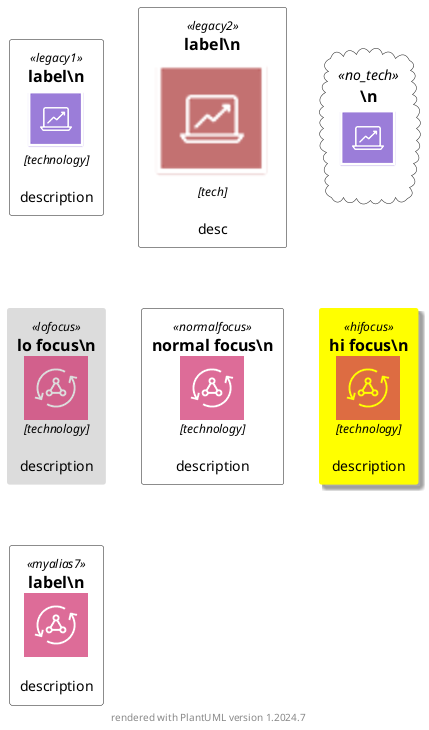 @startuml
'all sprites in a category would be included in an all.puml file for that category
'==================================================================================================




' Colors
' ##################################
!define AWS_COLOR #232F3E
!define AWS_BG_COLOR #FFFFFF
!define AWS_BORDER_COLOR #FF9900
!define AWS_SYMBOL_COLOR AWS_COLOR

' Styling
' ##################################

!define TECHN_FONT_SIZE 12

skinparam defaultTextAlignment center

skinparam wrapWidth 200
skinparam maxMessageSize 150

skinparam rectangle {
    StereotypeFontSize 12
}

skinparam Arrow {
    Color #666666
    FontColor #666666
    FontSize 12
}

!definelong AWSEntityColoring(stereo)
skinparam rectangle<<stereo>> {
    BackgroundColor AWS_BG_COLOR
    BorderColor AWS_BORDER_COLOR
}
skinparam participant<<stereo>> {
    BackgroundColor AWS_BG_COLOR
    BorderColor AWS_BORDER_COLOR
}
!enddefinelong

' Layout
' ##################################

!definelong LAYOUT_AS_SKETCH
skinparam backgroundColor #EEEBDC
skinparam handwritten true
skinparam defaultFontName "Comic Sans MS"
center footer <font color=red>Warning:</font> Created for discussion, needs to be validated
!enddefinelong

!define LAYOUT_TOP_DOWN top to bottom direction
!define LAYOUT_LEFT_RIGHT left to right direction



sprite $Analytics [64x64/16z] {
xTK5WiGW38NXbn1WGkv_tjMwDwml__YqNrtmNRK8tISXfBj5W4UVhDpBTExBtVweRxvv5TfCz9eNnCqWrpo9bOrCwAelc_bzJYdNU0QWvlTAe0glJ14-tt7L
w5d_h6yBJ-hR_W9wMCSTNf0OiUFtVCUj23f-smjojmbSNiR_7BwRkz-dN7l-k7pz-IyXWC9cX13ap3CuxCRWCwyGsqsWPxvaIDn9a2zilqYxnJzv_sg-UQlp
KU_sc7b77-V1mHEFioLN-0iz0m
}

!unquoted procedure $ANALYTICS ($alias, $description="", $label="", $technology="", $scale=1, $colour="693CC5", $shape="rectangle", $textsize="12", $focus="")
%invoke_procedure($SpriteDecorator, "$Analytics", $alias, $description, $label, $technology, $scale, $colour, $shape, $textsize, $focus)
!endprocedure


sprite $AppSync [64x64/16z] {
xPRdrkCW34IlGAYmx_-yMr89PwtZBxzzquF6rWoupFznSN6HuVONZ_n6x5ru8DtpX-eX85tjBze5PEGyZmcevxiNXJY_SmNTTXT-NjveHVK9US_vFGsTXqJa
h55w8GVfmuie7SbLCCPQRDp9G_F26jq066jpYBiU6pJMiK3CX5YpOSm2uRFTSNzxaBH4idBVvwuVs3ByIx4gVD_IqB6iN1URGQ_Qpsrxi2QIVuVbs43Izjcu
vxVIYMFxEbVqvdzhU6m1R7ajn3rhmOkY5VlSTBl_z4zNVbPlJrt7JkhVGp5KY9SF7R4LrVaPG7iR0MpBhvg_5CmRbZUCvWQvp5-nVZBotaZmmfUbAMIvVXsz
Br97sWt1vkntVRr-dNxtr-W3_9aVsf_7dMBryNlp5mtUXGQqk-lakFt8QNIHMvtxgsxzDHZ5kQifeFEOe3Zwj06K_bevEjErIPmukHTa9PUStwD8VA-EHZil
zwqq1p-vh2RqxVv1R9udJO2czfTHtB-KKxdSFzbNkTVtRnSN5ty
}

!unquoted procedure $APPSYNC ($alias, $description="", $label="", $technology="", $scale=1, $colour="CC2264", $shape="rectangle", $textsize="12", $focus="")

%invoke_procedure($SpriteDecorator, "$AppSync", $alias, $description, $label, $technology, $scale, $colour, $shape, $textsize, $focus)

!endprocedure

sprite $ApplicationIntegration [64x64/16z] {
xTO5GiOm30NWbwIIXFlVbxL8AROrmzdxPVfDQ_YkNA67AK7AQZB0mvSRNupDtdikVtahxyHslH5eAkBJ4jcUBr0RSH6t4KNPzMG-qloJ6Erx36zLUVPOyPK0
nBr2L2M5VQ8-5_ViST_dgdkjOMyC4KYRrPoAhNgtp4pDLu31jkP7-J7Qh295lQBsrt7Caxyu_wDtslUG5dLBRKea8kZNZpPtm3CBi7d6WvUqUMavUFsK-bEt
kVuTl7vxzDfyfFoaVlsqpGddL9UzSTlOdBIjQTMxbPIrB-QsggxwEPI-pPTidazSlm24x77FEQj7VQJyKDp7-wzu_tc-_xx6FvVFjXgTV20Vvy4I2O_JKYZu
2xa5
}

!unquoted procedure $APPLICATIONINTEGRATION ($alias, $description="", $label="", $technology="", $scale=1, $colour="CC2264", $shape="rectangle", $textsize="12", $focus="")

%invoke_procedure($SpriteDecorator, "$ApplicationIntegration", $alias, $description, $label, $technology, $scale, $colour, $shape, $textsize, $focus)

!endprocedure




'=============================DECORATORS==================================
' We define 1 or more sprite decorators in stdlib
' Define our decorators that we know now - and can easily define new ones in future with as manty new parameters 
' as we want, that we don't even know about yet
' Let's say SpriteDecorator is defined month 1, SpriteDecorator2 is defined month 2, SpriteDecorator3 is defined month 3
'
' https://plantuml.com/preprocessing Conditions to show technology "[ ]" only if technology specified
'""== $label\n": "==" is creole syntax for "Large heading" https://plantuml.com/creole
' rectangle $alias <<$alias>> is in form "shape alias <<stereo>>" where skinparam can be specified for a stereo per https://plantuml.com/skinparam last example
' https://plantuml.com/preprocessing Conditions to show technology "[ ]" only if technology specified
' https://plantuml-documentation.readthedocs.io/en/latest/formatting/all-skin-params.html for all skinparams
'---------------------------------------------------



skinparam rectangle {
backgroundColor white
}
skinparam cloud {
backgroundColor white
}

'add a new shape parameter + a textsize parameter
'---------------------------------------------------
!unquoted procedure $SpriteDecorator($MySprite, $alias, $description="", $label="", $technology="", $scale=1, $colour="blue", $shape="cloud", $textsize="18", $focus="" )

!if ($focus == "hi")
    skinparam rectangle {
        backgroundColor<<$alias>> yellow
        borderColor<<$alias>> yellow
        shadowing<<$alias>> true
        BorderThickness<<$alias>> 20
    }
!endif

!if  ($focus == "lo")
    skinparam rectangle {
        backgroundColor<<$alias>> gainsboro
        borderColor<<$alias>> gainsboro
        shadowing<<$alias>> false
        
    }
!endif


!if ($technology == "")
    $shape $alias <<$alias>> as "
    == $label\n
    <color:$colour><$MySprite*$scale></color>

    $description "
!else 
    $shape $alias <<$alias>> as "
    == $label\n
    <color:$colour><$MySprite*$scale></color>
    //<size:$textsize>[$technology]</size>//

    $description "
!endif

!endprocedure







!$SpriteDecorator = "$Sprite"+ "Decorator"
'%invoke_procedure($dyn3, "$Batch", "dynamic_dec3")


'=============================END DECORATORS==================================




' User can specify what they want in order (legacy mode), or via named arugments (standard mode)

'legacy mode
$ANALYTICS("legacy1", "description", "label", "technology", 1)
$ANALYTICS("legacy2", "desc", "label", "tech", 2, "brown")

'mixed mode
$ANALYTICS("no_tech", $shape="cloud")

'standard mode

$APPSYNC($alias="lofocus", $description="description", $label="lo focus", $technology="technology", $focus="lo")
$APPSYNC($alias="normalfocus", $description="description", $label="normal focus", $technology="technology")
$APPSYNC($alias="hifocus", $description="description", $label="hi focus", $technology="technology", $focus="hi")


$APPSYNC($alias="myalias7", $description="description", $label="label")


footer %filename() rendered with PlantUML version %version()

@enduml